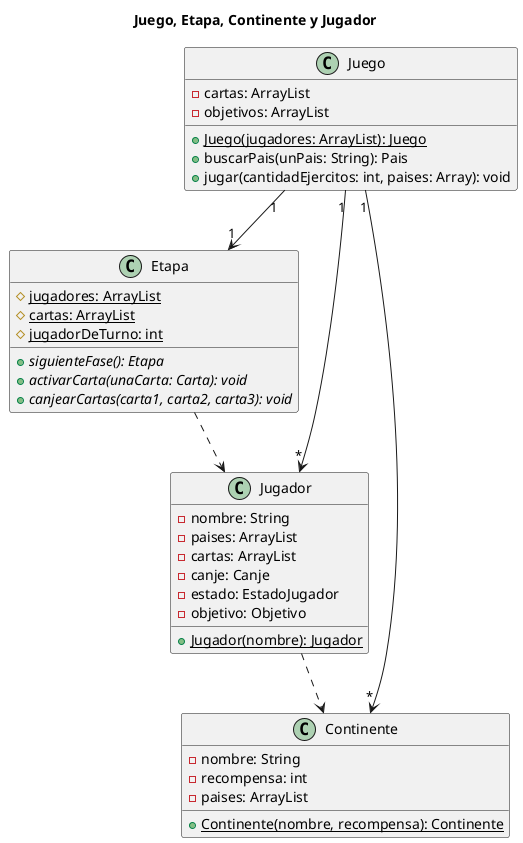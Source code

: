 @startuml

title Juego, Etapa, Continente y Jugador

class Juego {
    - cartas: ArrayList
    - objetivos: ArrayList
    + {static} Juego(jugadores: ArrayList): Juego
    + buscarPais(unPais: String): Pais
    + jugar(cantidadEjercitos: int, paises: Array): void

}

Juego "1" --> "1" Etapa
Etapa ..> Jugador

class Etapa {
    # {static} jugadores: ArrayList
    # {static} cartas: ArrayList
    # {static} jugadorDeTurno: int
    + {abstract} siguienteFase(): Etapa
    + {abstract} activarCarta(unaCarta: Carta): void
    + {abstract} canjearCartas(carta1, carta2, carta3): void
}

Juego "1" --> "*" Continente

class Continente {
    - nombre: String
    - recompensa: int
    - paises: ArrayList
    + {static} Continente(nombre, recompensa): Continente
}

Juego "1" --> "*" Jugador
Jugador ..> Continente

class Jugador {
    - nombre: String
    - paises: ArrayList
    - cartas: ArrayList
    - canje: Canje
    - estado: EstadoJugador
    - objetivo: Objetivo
    + {static} Jugador(nombre): Jugador
}

@enduml